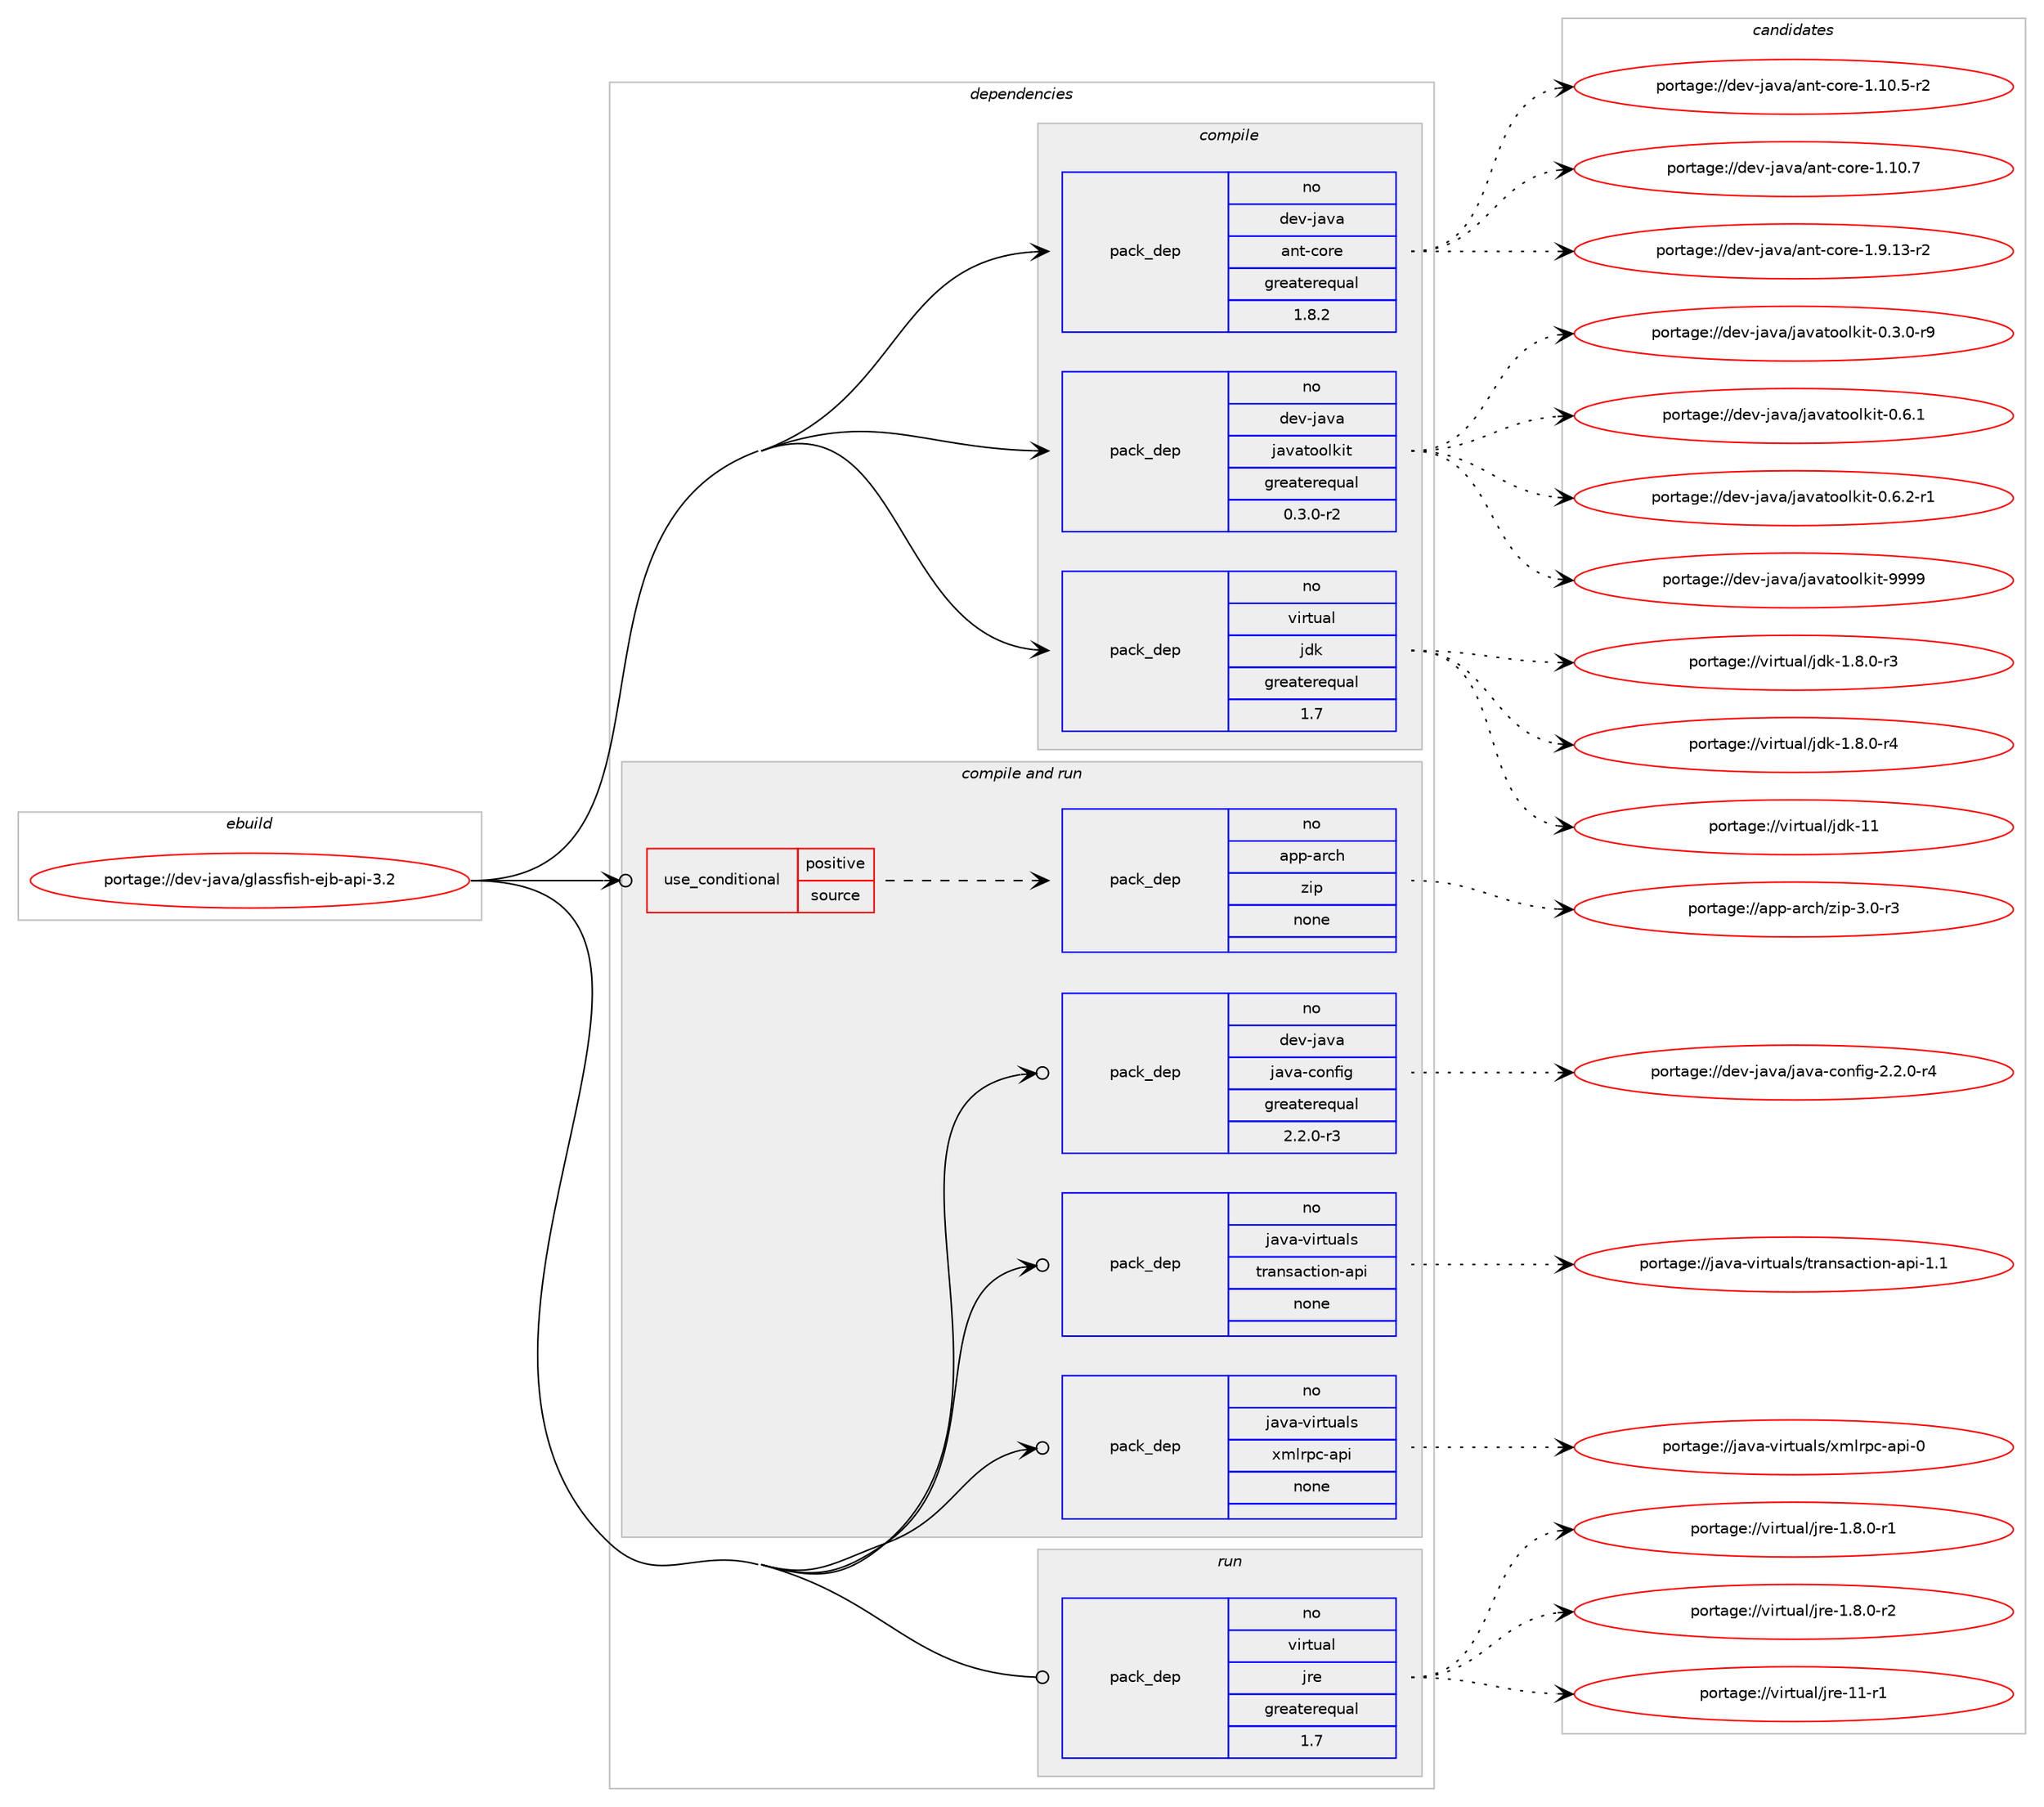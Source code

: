 digraph prolog {

# *************
# Graph options
# *************

newrank=true;
concentrate=true;
compound=true;
graph [rankdir=LR,fontname=Helvetica,fontsize=10,ranksep=1.5];#, ranksep=2.5, nodesep=0.2];
edge  [arrowhead=vee];
node  [fontname=Helvetica,fontsize=10];

# **********
# The ebuild
# **********

subgraph cluster_leftcol {
color=gray;
rank=same;
label=<<i>ebuild</i>>;
id [label="portage://dev-java/glassfish-ejb-api-3.2", color=red, width=4, href="../dev-java/glassfish-ejb-api-3.2.svg"];
}

# ****************
# The dependencies
# ****************

subgraph cluster_midcol {
color=gray;
label=<<i>dependencies</i>>;
subgraph cluster_compile {
fillcolor="#eeeeee";
style=filled;
label=<<i>compile</i>>;
subgraph pack67037 {
dependency88009 [label=<<TABLE BORDER="0" CELLBORDER="1" CELLSPACING="0" CELLPADDING="4" WIDTH="220"><TR><TD ROWSPAN="6" CELLPADDING="30">pack_dep</TD></TR><TR><TD WIDTH="110">no</TD></TR><TR><TD>dev-java</TD></TR><TR><TD>ant-core</TD></TR><TR><TD>greaterequal</TD></TR><TR><TD>1.8.2</TD></TR></TABLE>>, shape=none, color=blue];
}
id:e -> dependency88009:w [weight=20,style="solid",arrowhead="vee"];
subgraph pack67038 {
dependency88010 [label=<<TABLE BORDER="0" CELLBORDER="1" CELLSPACING="0" CELLPADDING="4" WIDTH="220"><TR><TD ROWSPAN="6" CELLPADDING="30">pack_dep</TD></TR><TR><TD WIDTH="110">no</TD></TR><TR><TD>dev-java</TD></TR><TR><TD>javatoolkit</TD></TR><TR><TD>greaterequal</TD></TR><TR><TD>0.3.0-r2</TD></TR></TABLE>>, shape=none, color=blue];
}
id:e -> dependency88010:w [weight=20,style="solid",arrowhead="vee"];
subgraph pack67039 {
dependency88011 [label=<<TABLE BORDER="0" CELLBORDER="1" CELLSPACING="0" CELLPADDING="4" WIDTH="220"><TR><TD ROWSPAN="6" CELLPADDING="30">pack_dep</TD></TR><TR><TD WIDTH="110">no</TD></TR><TR><TD>virtual</TD></TR><TR><TD>jdk</TD></TR><TR><TD>greaterequal</TD></TR><TR><TD>1.7</TD></TR></TABLE>>, shape=none, color=blue];
}
id:e -> dependency88011:w [weight=20,style="solid",arrowhead="vee"];
}
subgraph cluster_compileandrun {
fillcolor="#eeeeee";
style=filled;
label=<<i>compile and run</i>>;
subgraph cond18257 {
dependency88012 [label=<<TABLE BORDER="0" CELLBORDER="1" CELLSPACING="0" CELLPADDING="4"><TR><TD ROWSPAN="3" CELLPADDING="10">use_conditional</TD></TR><TR><TD>positive</TD></TR><TR><TD>source</TD></TR></TABLE>>, shape=none, color=red];
subgraph pack67040 {
dependency88013 [label=<<TABLE BORDER="0" CELLBORDER="1" CELLSPACING="0" CELLPADDING="4" WIDTH="220"><TR><TD ROWSPAN="6" CELLPADDING="30">pack_dep</TD></TR><TR><TD WIDTH="110">no</TD></TR><TR><TD>app-arch</TD></TR><TR><TD>zip</TD></TR><TR><TD>none</TD></TR><TR><TD></TD></TR></TABLE>>, shape=none, color=blue];
}
dependency88012:e -> dependency88013:w [weight=20,style="dashed",arrowhead="vee"];
}
id:e -> dependency88012:w [weight=20,style="solid",arrowhead="odotvee"];
subgraph pack67041 {
dependency88014 [label=<<TABLE BORDER="0" CELLBORDER="1" CELLSPACING="0" CELLPADDING="4" WIDTH="220"><TR><TD ROWSPAN="6" CELLPADDING="30">pack_dep</TD></TR><TR><TD WIDTH="110">no</TD></TR><TR><TD>dev-java</TD></TR><TR><TD>java-config</TD></TR><TR><TD>greaterequal</TD></TR><TR><TD>2.2.0-r3</TD></TR></TABLE>>, shape=none, color=blue];
}
id:e -> dependency88014:w [weight=20,style="solid",arrowhead="odotvee"];
subgraph pack67042 {
dependency88015 [label=<<TABLE BORDER="0" CELLBORDER="1" CELLSPACING="0" CELLPADDING="4" WIDTH="220"><TR><TD ROWSPAN="6" CELLPADDING="30">pack_dep</TD></TR><TR><TD WIDTH="110">no</TD></TR><TR><TD>java-virtuals</TD></TR><TR><TD>transaction-api</TD></TR><TR><TD>none</TD></TR><TR><TD></TD></TR></TABLE>>, shape=none, color=blue];
}
id:e -> dependency88015:w [weight=20,style="solid",arrowhead="odotvee"];
subgraph pack67043 {
dependency88016 [label=<<TABLE BORDER="0" CELLBORDER="1" CELLSPACING="0" CELLPADDING="4" WIDTH="220"><TR><TD ROWSPAN="6" CELLPADDING="30">pack_dep</TD></TR><TR><TD WIDTH="110">no</TD></TR><TR><TD>java-virtuals</TD></TR><TR><TD>xmlrpc-api</TD></TR><TR><TD>none</TD></TR><TR><TD></TD></TR></TABLE>>, shape=none, color=blue];
}
id:e -> dependency88016:w [weight=20,style="solid",arrowhead="odotvee"];
}
subgraph cluster_run {
fillcolor="#eeeeee";
style=filled;
label=<<i>run</i>>;
subgraph pack67044 {
dependency88017 [label=<<TABLE BORDER="0" CELLBORDER="1" CELLSPACING="0" CELLPADDING="4" WIDTH="220"><TR><TD ROWSPAN="6" CELLPADDING="30">pack_dep</TD></TR><TR><TD WIDTH="110">no</TD></TR><TR><TD>virtual</TD></TR><TR><TD>jre</TD></TR><TR><TD>greaterequal</TD></TR><TR><TD>1.7</TD></TR></TABLE>>, shape=none, color=blue];
}
id:e -> dependency88017:w [weight=20,style="solid",arrowhead="odot"];
}
}

# **************
# The candidates
# **************

subgraph cluster_choices {
rank=same;
color=gray;
label=<<i>candidates</i>>;

subgraph choice67037 {
color=black;
nodesep=1;
choiceportage10010111845106971189747971101164599111114101454946494846534511450 [label="portage://dev-java/ant-core-1.10.5-r2", color=red, width=4,href="../dev-java/ant-core-1.10.5-r2.svg"];
choiceportage1001011184510697118974797110116459911111410145494649484655 [label="portage://dev-java/ant-core-1.10.7", color=red, width=4,href="../dev-java/ant-core-1.10.7.svg"];
choiceportage10010111845106971189747971101164599111114101454946574649514511450 [label="portage://dev-java/ant-core-1.9.13-r2", color=red, width=4,href="../dev-java/ant-core-1.9.13-r2.svg"];
dependency88009:e -> choiceportage10010111845106971189747971101164599111114101454946494846534511450:w [style=dotted,weight="100"];
dependency88009:e -> choiceportage1001011184510697118974797110116459911111410145494649484655:w [style=dotted,weight="100"];
dependency88009:e -> choiceportage10010111845106971189747971101164599111114101454946574649514511450:w [style=dotted,weight="100"];
}
subgraph choice67038 {
color=black;
nodesep=1;
choiceportage1001011184510697118974710697118971161111111081071051164548465146484511457 [label="portage://dev-java/javatoolkit-0.3.0-r9", color=red, width=4,href="../dev-java/javatoolkit-0.3.0-r9.svg"];
choiceportage100101118451069711897471069711897116111111108107105116454846544649 [label="portage://dev-java/javatoolkit-0.6.1", color=red, width=4,href="../dev-java/javatoolkit-0.6.1.svg"];
choiceportage1001011184510697118974710697118971161111111081071051164548465446504511449 [label="portage://dev-java/javatoolkit-0.6.2-r1", color=red, width=4,href="../dev-java/javatoolkit-0.6.2-r1.svg"];
choiceportage1001011184510697118974710697118971161111111081071051164557575757 [label="portage://dev-java/javatoolkit-9999", color=red, width=4,href="../dev-java/javatoolkit-9999.svg"];
dependency88010:e -> choiceportage1001011184510697118974710697118971161111111081071051164548465146484511457:w [style=dotted,weight="100"];
dependency88010:e -> choiceportage100101118451069711897471069711897116111111108107105116454846544649:w [style=dotted,weight="100"];
dependency88010:e -> choiceportage1001011184510697118974710697118971161111111081071051164548465446504511449:w [style=dotted,weight="100"];
dependency88010:e -> choiceportage1001011184510697118974710697118971161111111081071051164557575757:w [style=dotted,weight="100"];
}
subgraph choice67039 {
color=black;
nodesep=1;
choiceportage11810511411611797108471061001074549465646484511451 [label="portage://virtual/jdk-1.8.0-r3", color=red, width=4,href="../virtual/jdk-1.8.0-r3.svg"];
choiceportage11810511411611797108471061001074549465646484511452 [label="portage://virtual/jdk-1.8.0-r4", color=red, width=4,href="../virtual/jdk-1.8.0-r4.svg"];
choiceportage1181051141161179710847106100107454949 [label="portage://virtual/jdk-11", color=red, width=4,href="../virtual/jdk-11.svg"];
dependency88011:e -> choiceportage11810511411611797108471061001074549465646484511451:w [style=dotted,weight="100"];
dependency88011:e -> choiceportage11810511411611797108471061001074549465646484511452:w [style=dotted,weight="100"];
dependency88011:e -> choiceportage1181051141161179710847106100107454949:w [style=dotted,weight="100"];
}
subgraph choice67040 {
color=black;
nodesep=1;
choiceportage9711211245971149910447122105112455146484511451 [label="portage://app-arch/zip-3.0-r3", color=red, width=4,href="../app-arch/zip-3.0-r3.svg"];
dependency88013:e -> choiceportage9711211245971149910447122105112455146484511451:w [style=dotted,weight="100"];
}
subgraph choice67041 {
color=black;
nodesep=1;
choiceportage10010111845106971189747106971189745991111101021051034550465046484511452 [label="portage://dev-java/java-config-2.2.0-r4", color=red, width=4,href="../dev-java/java-config-2.2.0-r4.svg"];
dependency88014:e -> choiceportage10010111845106971189747106971189745991111101021051034550465046484511452:w [style=dotted,weight="100"];
}
subgraph choice67042 {
color=black;
nodesep=1;
choiceportage1069711897451181051141161179710811547116114971101159799116105111110459711210545494649 [label="portage://java-virtuals/transaction-api-1.1", color=red, width=4,href="../java-virtuals/transaction-api-1.1.svg"];
dependency88015:e -> choiceportage1069711897451181051141161179710811547116114971101159799116105111110459711210545494649:w [style=dotted,weight="100"];
}
subgraph choice67043 {
color=black;
nodesep=1;
choiceportage10697118974511810511411611797108115471201091081141129945971121054548 [label="portage://java-virtuals/xmlrpc-api-0", color=red, width=4,href="../java-virtuals/xmlrpc-api-0.svg"];
dependency88016:e -> choiceportage10697118974511810511411611797108115471201091081141129945971121054548:w [style=dotted,weight="100"];
}
subgraph choice67044 {
color=black;
nodesep=1;
choiceportage11810511411611797108471061141014549465646484511449 [label="portage://virtual/jre-1.8.0-r1", color=red, width=4,href="../virtual/jre-1.8.0-r1.svg"];
choiceportage11810511411611797108471061141014549465646484511450 [label="portage://virtual/jre-1.8.0-r2", color=red, width=4,href="../virtual/jre-1.8.0-r2.svg"];
choiceportage11810511411611797108471061141014549494511449 [label="portage://virtual/jre-11-r1", color=red, width=4,href="../virtual/jre-11-r1.svg"];
dependency88017:e -> choiceportage11810511411611797108471061141014549465646484511449:w [style=dotted,weight="100"];
dependency88017:e -> choiceportage11810511411611797108471061141014549465646484511450:w [style=dotted,weight="100"];
dependency88017:e -> choiceportage11810511411611797108471061141014549494511449:w [style=dotted,weight="100"];
}
}

}
